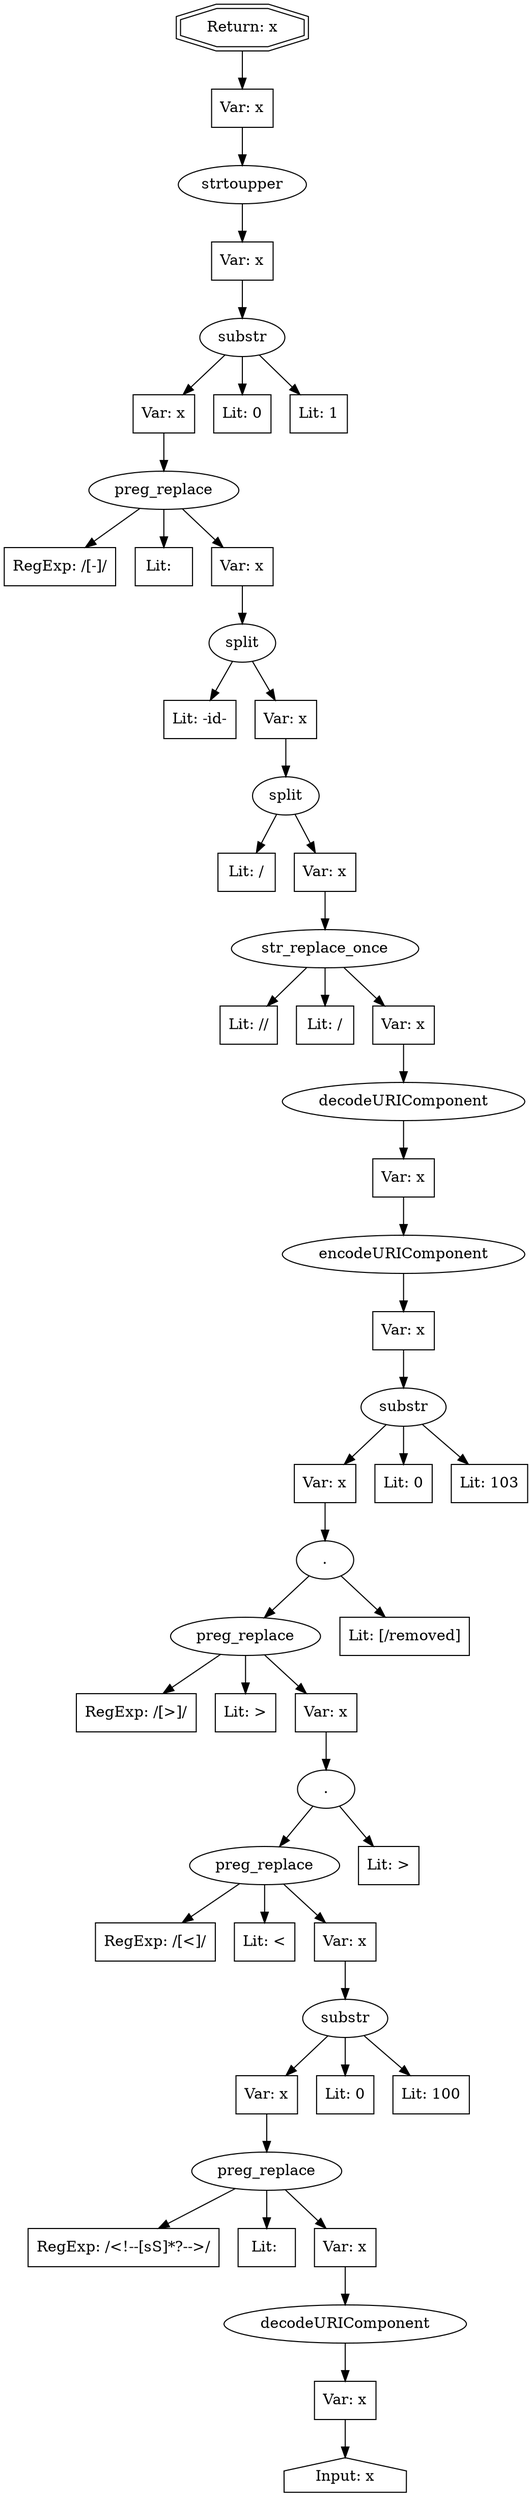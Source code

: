 // Finding: acc93415-ab6d-44ac-a8c8-0dbe9f30e09f
// Finding.url: https://www.example239.com/offerings/application-services/enterprise-scale-agile-and-devops-solutions#"></iframe></style></script></object></embed></textarea><img src=x onerror=taintfoxLog('8689e8980e00422a82a9bf7160a3e164')><!--/*
// Finding.parentloc: https://www.example239.com/offerings/application-services/enterprise-scale-agile-and-devops-solutions#"></iframe></style></script></object></embed></textarea><img src=x onerror=taintfoxLog('8689e8980e00422a82a9bf7160a3e164')><!--/*
// Finding.domain: www.example239.com
// Finding.base_domain: example239.com
// Finding.source: document.documentURI
// Finding.sink: innerHTML
// Sanitizer.score: 3
// Sanitizer.name: 
// Sanitizer.location: https://www.example239.com/offerings/application-services/enterprise-scale-agile-and-devops-solutions##"></iframe></style></script></object></embed></textarea><img src=x onerror=taintfoxLog('8689e8980e00422a82a9bf7160a3e164')><!--/* - <anonymous>:76:18
// Finding.begin: 128
// Finding.end: 129
// Finding.original_uuid: b5b157e2-ebb5-4e41-bbbd-c26af2851abd
// Finding.TwentyFiveMillionFlowsId: -1647355666
// Finding.script: https://www.example239.com/Style Library/unisys/js/jquery-3.5.1.min.js
// Finding.line: 2
// Exploit.uuid: 8689e898-0e00-422a-82a9-bf7160a3e164
// Exploit.success: false
// Exploit.status: validated
// Exploit.method: C
// Exploit.type: html
// Exploit.token: attribute
// Exploit.content: src
// Exploit.quote_type: "
// Exploit.tag: img
// Exploit.break_out: #"></iframe></style></script></object></embed></textarea><img src=x onerror=
// Exploit.break_in: ><!--/*
// Exploit.payload: #"></iframe></style></script></object></embed></textarea><img src=x onerror=taintfoxLog(1)><!--/*
// Exploit.begin_taint_url: 0
// Exploit.end_taint_url: 97
// Exploit.replace_begin_url: 97
// Exploit.replace_end_url: 97
// Exploit.replace_begin_param: 271
// Exploit.replace_end_param: 271
// Issues.LargestEncodeAttrStringChain: 0
// Issues.LargestTextFragmentEncodeChainLength: 0
// Issues.HasApproximation: false
// Issues.HasMissingImplementation: false
// Issues.HasInfiniteRegexWithFunctionReplacer: false
// Issues.MergedSplitAndJoins: false
// Issues.HasUrlInRhsOfReplace: false
// Issues.HasUrlInLhsOfReplace: false
// Issues.HasCookieValueInLhsOfreplace: false
// Issues.HasCookieValueInRhsOfreplace: false
// Issues.HasCookieValueInMatchPattern: false
// Issues.HasCookieValueInExecPattern: false
// Issues.RemovedLRConcats: true
// Issues.RemovedReplaceArtifacts: false
// Issues.HasUrlInMatchPattern: false
// Issues.HasUrlInExecPattern: false
// Issues.RemovedNOPreplaces: false
// Issues.Known_sanitizer: false
// DepGraph.hash: -169667080
// DepGraph.sanitizer_hash: -333596015
// Removed LR concats 
// Removed LR concats 
digraph cfg {
n0 [shape=house, label="Input: x"];
n1 [shape=ellipse, label="decodeURIComponent"];
n2 [shape=box, label="Var: x"];
n3 [shape=ellipse, label="preg_replace"];
n4 [shape=box, label="RegExp: /<!--[\s\S]*?-->/"];
n5 [shape=box, label="Lit: "];
n6 [shape=box, label="Var: x"];
n7 [shape=ellipse, label="substr"];
n8 [shape=box, label="Var: x"];
n9 [shape=box, label="Lit: 0"];
n10 [shape=box, label="Lit: 100"];
n11 [shape=ellipse, label="preg_replace"];
n12 [shape=box, label="RegExp: /[<]/"];
n13 [shape=box, label="Lit: &lt;"];
n14 [shape=box, label="Var: x"];
n15 [shape=ellipse, label="."];
n16 [shape=box, label="Lit: &gt;"];
n17 [shape=ellipse, label="preg_replace"];
n18 [shape=box, label="RegExp: /[>]/"];
n19 [shape=box, label="Lit: &gt;"];
n20 [shape=box, label="Var: x"];
n21 [shape=ellipse, label="."];
n22 [shape=box, label="Lit: [/removed]"];
n23 [shape=ellipse, label="substr"];
n24 [shape=box, label="Var: x"];
n25 [shape=box, label="Lit: 0"];
n26 [shape=box, label="Lit: 103"];
n27 [shape=ellipse, label="encodeURIComponent"];
n28 [shape=box, label="Var: x"];
n29 [shape=ellipse, label="decodeURIComponent"];
n30 [shape=box, label="Var: x"];
n31 [shape=ellipse, label="str_replace_once"];
n32 [shape=box, label="Lit: //"];
n33 [shape=box, label="Lit: /"];
n34 [shape=box, label="Var: x"];
n35 [shape=ellipse, label="split"];
n36 [shape=box, label="Lit: /"];
n37 [shape=box, label="Var: x"];
n38 [shape=ellipse, label="split"];
n39 [shape=box, label="Lit: -id-"];
n40 [shape=box, label="Var: x"];
n41 [shape=ellipse, label="preg_replace"];
n42 [shape=box, label="RegExp: /[-]/"];
n43 [shape=box, label="Lit:  "];
n44 [shape=box, label="Var: x"];
n45 [shape=ellipse, label="substr"];
n46 [shape=box, label="Var: x"];
n47 [shape=box, label="Lit: 0"];
n48 [shape=box, label="Lit: 1"];
n49 [shape=ellipse, label="strtoupper"];
n50 [shape=box, label="Var: x"];
n51 [shape=box, label="Var: x"];
n52 [shape=doubleoctagon, label="Return: x"];
n2 -> n0;
n1 -> n2;
n6 -> n1;
n3 -> n4;
n3 -> n5;
n3 -> n6;
n8 -> n3;
n7 -> n8;
n7 -> n9;
n7 -> n10;
n14 -> n7;
n11 -> n12;
n11 -> n13;
n11 -> n14;
n15 -> n11;
n15 -> n16;
n20 -> n15;
n17 -> n18;
n17 -> n19;
n17 -> n20;
n21 -> n17;
n21 -> n22;
n24 -> n21;
n23 -> n24;
n23 -> n25;
n23 -> n26;
n28 -> n23;
n27 -> n28;
n30 -> n27;
n29 -> n30;
n34 -> n29;
n31 -> n32;
n31 -> n33;
n31 -> n34;
n37 -> n31;
n35 -> n36;
n35 -> n37;
n40 -> n35;
n38 -> n39;
n38 -> n40;
n44 -> n38;
n41 -> n42;
n41 -> n43;
n41 -> n44;
n46 -> n41;
n45 -> n46;
n45 -> n47;
n45 -> n48;
n50 -> n45;
n49 -> n50;
n51 -> n49;
n52 -> n51;
}